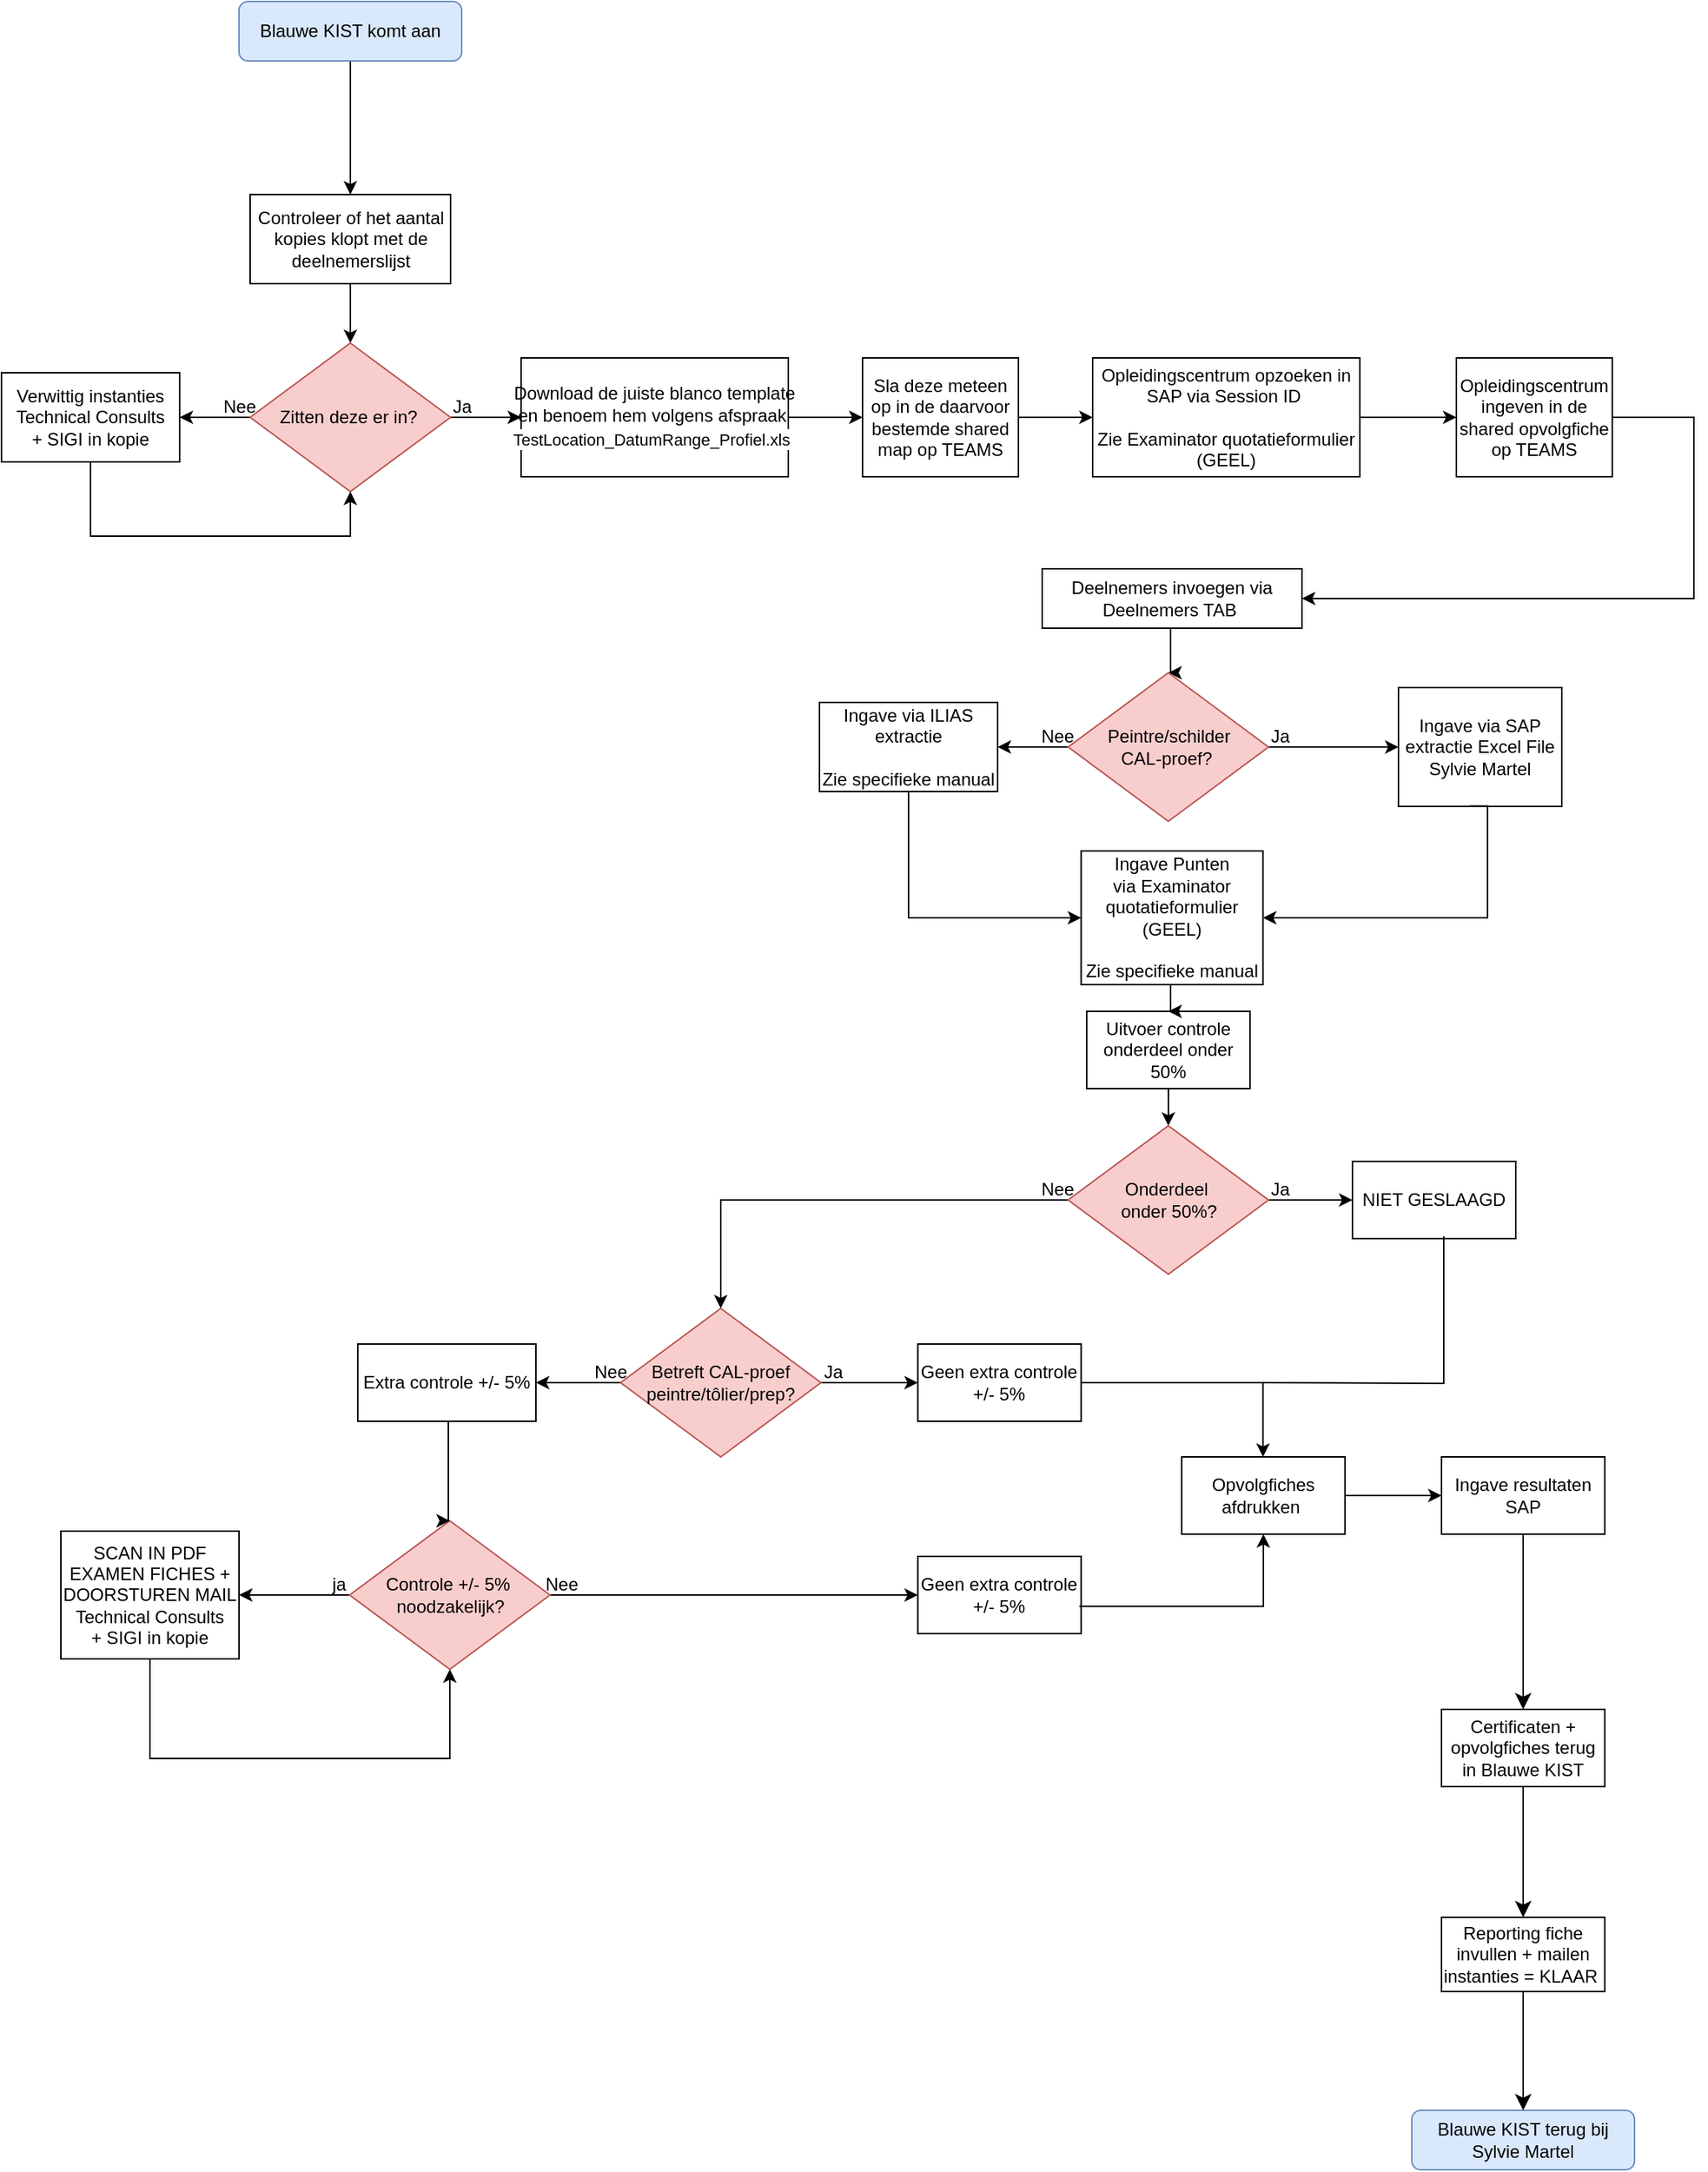 <mxfile version="24.0.7" type="github">
  <diagram id="C5RBs43oDa-KdzZeNtuy" name="Page-1">
    <mxGraphModel dx="1793" dy="1104" grid="1" gridSize="10" guides="1" tooltips="1" connect="1" arrows="1" fold="1" page="1" pageScale="1" pageWidth="1169" pageHeight="1654" math="0" shadow="0">
      <root>
        <mxCell id="WIyWlLk6GJQsqaUBKTNV-0" />
        <mxCell id="WIyWlLk6GJQsqaUBKTNV-1" parent="WIyWlLk6GJQsqaUBKTNV-0" />
        <mxCell id="_ugd1NsvXaMakMv1Sasn-6" style="edgeStyle=elbowEdgeStyle;rounded=0;orthogonalLoop=1;jettySize=auto;html=1;exitX=0.5;exitY=1;exitDx=0;exitDy=0;entryX=0.5;entryY=0;entryDx=0;entryDy=0;" parent="WIyWlLk6GJQsqaUBKTNV-1" source="WIyWlLk6GJQsqaUBKTNV-3" target="_ugd1NsvXaMakMv1Sasn-5" edge="1">
          <mxGeometry relative="1" as="geometry" />
        </mxCell>
        <mxCell id="WIyWlLk6GJQsqaUBKTNV-3" value="Blauwe KIST komt aan" style="rounded=1;whiteSpace=wrap;html=1;fontSize=12;glass=0;strokeWidth=1;shadow=0;fillColor=#dae8fc;strokeColor=#6c8ebf;" parent="WIyWlLk6GJQsqaUBKTNV-1" vertex="1">
          <mxGeometry x="175" y="40" width="150" height="40" as="geometry" />
        </mxCell>
        <mxCell id="_ugd1NsvXaMakMv1Sasn-10" style="edgeStyle=elbowEdgeStyle;rounded=0;orthogonalLoop=1;jettySize=auto;html=1;exitX=0.5;exitY=1;exitDx=0;exitDy=0;entryX=0.5;entryY=0;entryDx=0;entryDy=0;" parent="WIyWlLk6GJQsqaUBKTNV-1" source="_ugd1NsvXaMakMv1Sasn-5" target="_ugd1NsvXaMakMv1Sasn-9" edge="1">
          <mxGeometry relative="1" as="geometry" />
        </mxCell>
        <mxCell id="_ugd1NsvXaMakMv1Sasn-5" value="Controleer of het aantal kopies klopt met de deelnemerslijst" style="rounded=0;whiteSpace=wrap;html=1;" parent="WIyWlLk6GJQsqaUBKTNV-1" vertex="1">
          <mxGeometry x="182.5" y="170" width="135" height="60" as="geometry" />
        </mxCell>
        <mxCell id="_ugd1NsvXaMakMv1Sasn-7" value="Download de juiste blanco template en benoem hem volgens afspraak&amp;nbsp;&lt;div&gt;&lt;div&gt;&lt;span style=&quot;margin: 0px; padding: 0px; user-select: text; -webkit-user-drag: none; -webkit-tap-highlight-color: transparent; color: windowtext; text-align: left; background-color: rgb(255, 255, 255); font-family: Calibri, sans-serif; line-height: 17px; font-variant-ligatures: none !important;&quot; lang=&quot;EN-US&quot; class=&quot;TextRun SCXO190687860 BCX8&quot; data-contrast=&quot;auto&quot;&gt;&lt;font style=&quot;font-size: 11px;&quot;&gt;TestLocation_DatumRange_Profiel.xls&lt;/font&gt;&lt;/span&gt;&lt;span style=&quot;margin: 0px; padding: 0px; user-select: text; -webkit-user-drag: none; -webkit-tap-highlight-color: transparent; color: windowtext; text-align: left; background-color: rgb(255, 255, 255); font-size: 11pt; line-height: 17px; font-family: Calibri, sans-serif;&quot; class=&quot;EOP SCXO190687860 BCX8&quot;&gt;&amp;nbsp;&lt;/span&gt;&lt;/div&gt;&lt;/div&gt;" style="rounded=0;whiteSpace=wrap;html=1;" parent="WIyWlLk6GJQsqaUBKTNV-1" vertex="1">
          <mxGeometry x="365" y="280" width="180" height="80" as="geometry" />
        </mxCell>
        <mxCell id="_ugd1NsvXaMakMv1Sasn-8" value="Verwittig instanties&lt;div&gt;Technical Consult&lt;span style=&quot;background-color: initial;&quot;&gt;s&lt;/span&gt;&lt;/div&gt;&lt;div&gt;&lt;span style=&quot;background-color: initial;&quot;&gt;+ SIGI in kopie&lt;/span&gt;&lt;/div&gt;" style="rounded=0;whiteSpace=wrap;html=1;" parent="WIyWlLk6GJQsqaUBKTNV-1" vertex="1">
          <mxGeometry x="15" y="290" width="120" height="60" as="geometry" />
        </mxCell>
        <mxCell id="_ugd1NsvXaMakMv1Sasn-11" style="edgeStyle=elbowEdgeStyle;rounded=0;orthogonalLoop=1;jettySize=auto;html=1;exitX=1;exitY=0.5;exitDx=0;exitDy=0;entryX=0;entryY=0.5;entryDx=0;entryDy=0;" parent="WIyWlLk6GJQsqaUBKTNV-1" source="_ugd1NsvXaMakMv1Sasn-9" edge="1" target="_ugd1NsvXaMakMv1Sasn-7">
          <mxGeometry relative="1" as="geometry">
            <mxPoint x="375" y="300" as="targetPoint" />
          </mxGeometry>
        </mxCell>
        <mxCell id="_ugd1NsvXaMakMv1Sasn-12" style="edgeStyle=elbowEdgeStyle;rounded=0;orthogonalLoop=1;jettySize=auto;html=1;exitX=0;exitY=0.5;exitDx=0;exitDy=0;entryX=1;entryY=0.5;entryDx=0;entryDy=0;elbow=vertical;" parent="WIyWlLk6GJQsqaUBKTNV-1" source="_ugd1NsvXaMakMv1Sasn-9" edge="1" target="_ugd1NsvXaMakMv1Sasn-8">
          <mxGeometry relative="1" as="geometry">
            <mxPoint x="135" y="300" as="targetPoint" />
            <Array as="points">
              <mxPoint x="135" y="320" />
            </Array>
          </mxGeometry>
        </mxCell>
        <mxCell id="_ugd1NsvXaMakMv1Sasn-9" value="Zitten deze er in?&amp;nbsp;" style="rhombus;whiteSpace=wrap;html=1;fillColor=#f8cecc;strokeColor=#b85450;" parent="WIyWlLk6GJQsqaUBKTNV-1" vertex="1">
          <mxGeometry x="182.5" y="270" width="135" height="100" as="geometry" />
        </mxCell>
        <mxCell id="_ugd1NsvXaMakMv1Sasn-13" value="Nee" style="text;html=1;align=center;verticalAlign=middle;resizable=0;points=[];autosize=1;strokeColor=none;fillColor=none;" parent="WIyWlLk6GJQsqaUBKTNV-1" vertex="1">
          <mxGeometry x="150" y="298" width="50" height="30" as="geometry" />
        </mxCell>
        <mxCell id="_ugd1NsvXaMakMv1Sasn-14" value="Ja" style="text;html=1;align=center;verticalAlign=middle;resizable=0;points=[];autosize=1;strokeColor=none;fillColor=none;" parent="WIyWlLk6GJQsqaUBKTNV-1" vertex="1">
          <mxGeometry x="305" y="298" width="40" height="30" as="geometry" />
        </mxCell>
        <mxCell id="6afdchd-Iu1FxITVfSQp-12" style="edgeStyle=elbowEdgeStyle;rounded=0;orthogonalLoop=1;jettySize=auto;html=1;exitX=0.5;exitY=1;exitDx=0;exitDy=0;entryX=0.5;entryY=1;entryDx=0;entryDy=0;" edge="1" parent="WIyWlLk6GJQsqaUBKTNV-1" source="_ugd1NsvXaMakMv1Sasn-8" target="_ugd1NsvXaMakMv1Sasn-9">
          <mxGeometry relative="1" as="geometry">
            <mxPoint x="200" y="410" as="targetPoint" />
            <mxPoint x="133" y="410" as="sourcePoint" />
            <Array as="points">
              <mxPoint x="145" y="400" />
            </Array>
          </mxGeometry>
        </mxCell>
        <mxCell id="6afdchd-Iu1FxITVfSQp-14" style="edgeStyle=elbowEdgeStyle;rounded=0;orthogonalLoop=1;jettySize=auto;html=1;exitX=1;exitY=0.5;exitDx=0;exitDy=0;" edge="1" parent="WIyWlLk6GJQsqaUBKTNV-1" source="_ugd1NsvXaMakMv1Sasn-7">
          <mxGeometry relative="1" as="geometry">
            <mxPoint x="595" y="320" as="targetPoint" />
            <mxPoint x="515" y="270" as="sourcePoint" />
          </mxGeometry>
        </mxCell>
        <mxCell id="6afdchd-Iu1FxITVfSQp-15" value="Opleidingscentrum opzoeken in SAP via Session ID&amp;nbsp;&lt;div&gt;&lt;br&gt;&lt;/div&gt;&lt;div&gt;Zie Examinator quotatieformulier&lt;/div&gt;&lt;div&gt;(GEEL)&lt;/div&gt;" style="rounded=0;whiteSpace=wrap;html=1;" vertex="1" parent="WIyWlLk6GJQsqaUBKTNV-1">
          <mxGeometry x="750" y="280" width="180" height="80" as="geometry" />
        </mxCell>
        <mxCell id="6afdchd-Iu1FxITVfSQp-18" style="edgeStyle=elbowEdgeStyle;rounded=0;orthogonalLoop=1;jettySize=auto;html=1;exitX=1;exitY=0.5;exitDx=0;exitDy=0;entryX=0;entryY=0.5;entryDx=0;entryDy=0;" edge="1" parent="WIyWlLk6GJQsqaUBKTNV-1" target="6afdchd-Iu1FxITVfSQp-19" source="6afdchd-Iu1FxITVfSQp-15">
          <mxGeometry relative="1" as="geometry">
            <mxPoint x="887" y="430" as="targetPoint" />
            <mxPoint x="765" y="430" as="sourcePoint" />
          </mxGeometry>
        </mxCell>
        <mxCell id="6afdchd-Iu1FxITVfSQp-19" value="Opleidingscentrum ingeven in de shared opvolgfiche op TEAMS" style="rounded=0;whiteSpace=wrap;html=1;" vertex="1" parent="WIyWlLk6GJQsqaUBKTNV-1">
          <mxGeometry x="995" y="280" width="105" height="80" as="geometry" />
        </mxCell>
        <mxCell id="6afdchd-Iu1FxITVfSQp-21" value="Deelnemers invoegen via Deelnemers TAB&amp;nbsp;" style="rounded=0;whiteSpace=wrap;html=1;" vertex="1" parent="WIyWlLk6GJQsqaUBKTNV-1">
          <mxGeometry x="716" y="422" width="175" height="40" as="geometry" />
        </mxCell>
        <mxCell id="6afdchd-Iu1FxITVfSQp-22" style="edgeStyle=none;curved=1;rounded=0;orthogonalLoop=1;jettySize=auto;html=1;entryX=1;entryY=0.5;entryDx=0;entryDy=0;fontSize=12;startSize=8;endSize=8;" edge="1" parent="WIyWlLk6GJQsqaUBKTNV-1" source="6afdchd-Iu1FxITVfSQp-19" target="6afdchd-Iu1FxITVfSQp-19">
          <mxGeometry relative="1" as="geometry" />
        </mxCell>
        <mxCell id="6afdchd-Iu1FxITVfSQp-27" style="edgeStyle=elbowEdgeStyle;rounded=0;orthogonalLoop=1;jettySize=auto;html=1;entryX=1;entryY=0.5;entryDx=0;entryDy=0;exitX=1;exitY=0.5;exitDx=0;exitDy=0;" edge="1" parent="WIyWlLk6GJQsqaUBKTNV-1" source="6afdchd-Iu1FxITVfSQp-19" target="6afdchd-Iu1FxITVfSQp-21">
          <mxGeometry relative="1" as="geometry">
            <mxPoint x="872.5" y="580" as="targetPoint" />
            <mxPoint x="1125" y="400" as="sourcePoint" />
            <Array as="points">
              <mxPoint x="1155" y="390" />
            </Array>
          </mxGeometry>
        </mxCell>
        <mxCell id="6afdchd-Iu1FxITVfSQp-30" style="edgeStyle=elbowEdgeStyle;rounded=0;orthogonalLoop=1;jettySize=auto;html=1;exitX=0.5;exitY=1;exitDx=0;exitDy=0;entryX=0.5;entryY=0;entryDx=0;entryDy=0;" edge="1" parent="WIyWlLk6GJQsqaUBKTNV-1" target="6afdchd-Iu1FxITVfSQp-35" source="6afdchd-Iu1FxITVfSQp-21">
          <mxGeometry relative="1" as="geometry">
            <mxPoint x="801" y="542" as="sourcePoint" />
          </mxGeometry>
        </mxCell>
        <mxCell id="6afdchd-Iu1FxITVfSQp-31" value="Ingave via SAP extractie Excel File Sylvie Martel" style="rounded=0;whiteSpace=wrap;html=1;" vertex="1" parent="WIyWlLk6GJQsqaUBKTNV-1">
          <mxGeometry x="956" y="502" width="110" height="80" as="geometry" />
        </mxCell>
        <mxCell id="6afdchd-Iu1FxITVfSQp-32" value="Ingave via ILIAS extractie&lt;div&gt;&lt;br&gt;&lt;div&gt;Zie specifieke manual&lt;/div&gt;&lt;/div&gt;" style="rounded=0;whiteSpace=wrap;html=1;" vertex="1" parent="WIyWlLk6GJQsqaUBKTNV-1">
          <mxGeometry x="566" y="512" width="120" height="60" as="geometry" />
        </mxCell>
        <mxCell id="6afdchd-Iu1FxITVfSQp-33" style="edgeStyle=elbowEdgeStyle;rounded=0;orthogonalLoop=1;jettySize=auto;html=1;exitX=1;exitY=0.5;exitDx=0;exitDy=0;entryX=0;entryY=0.5;entryDx=0;entryDy=0;" edge="1" parent="WIyWlLk6GJQsqaUBKTNV-1" source="6afdchd-Iu1FxITVfSQp-35" target="6afdchd-Iu1FxITVfSQp-31">
          <mxGeometry relative="1" as="geometry">
            <mxPoint x="926" y="522" as="targetPoint" />
          </mxGeometry>
        </mxCell>
        <mxCell id="6afdchd-Iu1FxITVfSQp-34" style="edgeStyle=elbowEdgeStyle;rounded=0;orthogonalLoop=1;jettySize=auto;html=1;exitX=0;exitY=0.5;exitDx=0;exitDy=0;entryX=1;entryY=0.5;entryDx=0;entryDy=0;elbow=vertical;" edge="1" parent="WIyWlLk6GJQsqaUBKTNV-1" source="6afdchd-Iu1FxITVfSQp-35" target="6afdchd-Iu1FxITVfSQp-32">
          <mxGeometry relative="1" as="geometry">
            <mxPoint x="686" y="522" as="targetPoint" />
            <Array as="points">
              <mxPoint x="686" y="542" />
            </Array>
          </mxGeometry>
        </mxCell>
        <mxCell id="6afdchd-Iu1FxITVfSQp-35" value="Peintre/schilder&lt;div&gt;CAL-proef?&amp;nbsp;&lt;/div&gt;" style="rhombus;whiteSpace=wrap;html=1;fillColor=#f8cecc;strokeColor=#b85450;" vertex="1" parent="WIyWlLk6GJQsqaUBKTNV-1">
          <mxGeometry x="733.5" y="492" width="135" height="100" as="geometry" />
        </mxCell>
        <mxCell id="6afdchd-Iu1FxITVfSQp-36" value="Nee" style="text;html=1;align=center;verticalAlign=middle;resizable=0;points=[];autosize=1;strokeColor=none;fillColor=none;" vertex="1" parent="WIyWlLk6GJQsqaUBKTNV-1">
          <mxGeometry x="701" y="520" width="50" height="30" as="geometry" />
        </mxCell>
        <mxCell id="6afdchd-Iu1FxITVfSQp-37" value="Ja" style="text;html=1;align=center;verticalAlign=middle;resizable=0;points=[];autosize=1;strokeColor=none;fillColor=none;" vertex="1" parent="WIyWlLk6GJQsqaUBKTNV-1">
          <mxGeometry x="856" y="520" width="40" height="30" as="geometry" />
        </mxCell>
        <mxCell id="6afdchd-Iu1FxITVfSQp-39" value="Sla deze meteen op in de daarvoor bestemde shared map op TEAMS" style="rounded=0;whiteSpace=wrap;html=1;" vertex="1" parent="WIyWlLk6GJQsqaUBKTNV-1">
          <mxGeometry x="595" y="280" width="105" height="80" as="geometry" />
        </mxCell>
        <mxCell id="6afdchd-Iu1FxITVfSQp-41" style="edgeStyle=elbowEdgeStyle;rounded=0;orthogonalLoop=1;jettySize=auto;html=1;exitX=1;exitY=0.5;exitDx=0;exitDy=0;entryX=0;entryY=0.5;entryDx=0;entryDy=0;" edge="1" parent="WIyWlLk6GJQsqaUBKTNV-1" source="6afdchd-Iu1FxITVfSQp-39" target="6afdchd-Iu1FxITVfSQp-15">
          <mxGeometry relative="1" as="geometry">
            <mxPoint x="697.5" y="410" as="targetPoint" />
            <mxPoint x="632.5" y="410" as="sourcePoint" />
          </mxGeometry>
        </mxCell>
        <mxCell id="6afdchd-Iu1FxITVfSQp-46" value="Ingave Punten via&amp;nbsp;&lt;span style=&quot;background-color: initial;&quot;&gt;Examinator quotatieformulier&lt;/span&gt;&lt;div&gt;(GEEL)&lt;/div&gt;&lt;div&gt;&lt;br&gt;&lt;/div&gt;&lt;div&gt;Zie specifieke manual&lt;br&gt;&lt;/div&gt;" style="rounded=0;whiteSpace=wrap;html=1;" vertex="1" parent="WIyWlLk6GJQsqaUBKTNV-1">
          <mxGeometry x="742.25" y="612" width="122.5" height="90" as="geometry" />
        </mxCell>
        <mxCell id="6afdchd-Iu1FxITVfSQp-47" style="edgeStyle=elbowEdgeStyle;rounded=0;orthogonalLoop=1;jettySize=auto;html=1;exitX=0.5;exitY=1;exitDx=0;exitDy=0;entryX=0;entryY=0.5;entryDx=0;entryDy=0;" edge="1" parent="WIyWlLk6GJQsqaUBKTNV-1" source="6afdchd-Iu1FxITVfSQp-32" target="6afdchd-Iu1FxITVfSQp-46">
          <mxGeometry relative="1" as="geometry">
            <mxPoint x="716" y="772" as="targetPoint" />
            <mxPoint x="541" y="752" as="sourcePoint" />
            <Array as="points">
              <mxPoint x="626" y="692" />
            </Array>
          </mxGeometry>
        </mxCell>
        <mxCell id="6afdchd-Iu1FxITVfSQp-50" style="edgeStyle=elbowEdgeStyle;rounded=0;orthogonalLoop=1;jettySize=auto;html=1;exitX=0.435;exitY=0.997;exitDx=0;exitDy=0;exitPerimeter=0;entryX=1;entryY=0.5;entryDx=0;entryDy=0;" edge="1" parent="WIyWlLk6GJQsqaUBKTNV-1" source="6afdchd-Iu1FxITVfSQp-31" target="6afdchd-Iu1FxITVfSQp-46">
          <mxGeometry relative="1" as="geometry">
            <mxPoint x="956" y="722" as="targetPoint" />
            <mxPoint x="1016" y="592" as="sourcePoint" />
            <Array as="points">
              <mxPoint x="1016" y="672" />
            </Array>
          </mxGeometry>
        </mxCell>
        <mxCell id="6afdchd-Iu1FxITVfSQp-52" value="Uitvoer controle onderdeel onder 50%" style="rounded=0;whiteSpace=wrap;html=1;" vertex="1" parent="WIyWlLk6GJQsqaUBKTNV-1">
          <mxGeometry x="746" y="720" width="110" height="52" as="geometry" />
        </mxCell>
        <mxCell id="6afdchd-Iu1FxITVfSQp-62" style="edgeStyle=elbowEdgeStyle;rounded=0;orthogonalLoop=1;jettySize=auto;html=1;exitX=0.5;exitY=1;exitDx=0;exitDy=0;elbow=horizontal;entryX=0.5;entryY=0;entryDx=0;entryDy=0;" edge="1" parent="WIyWlLk6GJQsqaUBKTNV-1" source="6afdchd-Iu1FxITVfSQp-46" target="6afdchd-Iu1FxITVfSQp-52">
          <mxGeometry relative="1" as="geometry">
            <mxPoint x="805" y="760" as="targetPoint" />
            <mxPoint x="805.36" y="720" as="sourcePoint" />
          </mxGeometry>
        </mxCell>
        <mxCell id="6afdchd-Iu1FxITVfSQp-70" style="edgeStyle=elbowEdgeStyle;rounded=0;orthogonalLoop=1;jettySize=auto;html=1;exitX=0.5;exitY=1;exitDx=0;exitDy=0;entryX=0.5;entryY=0;entryDx=0;entryDy=0;" edge="1" parent="WIyWlLk6GJQsqaUBKTNV-1" target="6afdchd-Iu1FxITVfSQp-73" source="6afdchd-Iu1FxITVfSQp-52">
          <mxGeometry relative="1" as="geometry">
            <mxPoint x="800" y="790" as="sourcePoint" />
          </mxGeometry>
        </mxCell>
        <mxCell id="6afdchd-Iu1FxITVfSQp-71" style="edgeStyle=elbowEdgeStyle;rounded=0;orthogonalLoop=1;jettySize=auto;html=1;exitX=1;exitY=0.5;exitDx=0;exitDy=0;entryX=0;entryY=0.5;entryDx=0;entryDy=0;" edge="1" parent="WIyWlLk6GJQsqaUBKTNV-1" source="6afdchd-Iu1FxITVfSQp-73" target="6afdchd-Iu1FxITVfSQp-76">
          <mxGeometry relative="1" as="geometry">
            <mxPoint x="916" y="847" as="targetPoint" />
          </mxGeometry>
        </mxCell>
        <mxCell id="6afdchd-Iu1FxITVfSQp-72" style="edgeStyle=elbowEdgeStyle;rounded=0;orthogonalLoop=1;jettySize=auto;html=1;exitX=0;exitY=0.5;exitDx=0;exitDy=0;entryX=0.5;entryY=0;entryDx=0;entryDy=0;elbow=vertical;" edge="1" parent="WIyWlLk6GJQsqaUBKTNV-1" source="6afdchd-Iu1FxITVfSQp-73" target="6afdchd-Iu1FxITVfSQp-85">
          <mxGeometry relative="1" as="geometry">
            <mxPoint x="686" y="847" as="targetPoint" />
            <Array as="points">
              <mxPoint x="686" y="847" />
            </Array>
          </mxGeometry>
        </mxCell>
        <mxCell id="6afdchd-Iu1FxITVfSQp-73" value="Onderdeel&amp;nbsp;&lt;div&gt;onder&amp;nbsp;&lt;span style=&quot;background-color: initial;&quot;&gt;50%?&lt;/span&gt;&lt;/div&gt;" style="rhombus;whiteSpace=wrap;html=1;fillColor=#f8cecc;strokeColor=#b85450;" vertex="1" parent="WIyWlLk6GJQsqaUBKTNV-1">
          <mxGeometry x="733.5" y="797" width="135" height="100" as="geometry" />
        </mxCell>
        <mxCell id="6afdchd-Iu1FxITVfSQp-74" value="Nee" style="text;html=1;align=center;verticalAlign=middle;resizable=0;points=[];autosize=1;strokeColor=none;fillColor=none;" vertex="1" parent="WIyWlLk6GJQsqaUBKTNV-1">
          <mxGeometry x="701" y="825" width="50" height="30" as="geometry" />
        </mxCell>
        <mxCell id="6afdchd-Iu1FxITVfSQp-75" value="Ja" style="text;html=1;align=center;verticalAlign=middle;resizable=0;points=[];autosize=1;strokeColor=none;fillColor=none;" vertex="1" parent="WIyWlLk6GJQsqaUBKTNV-1">
          <mxGeometry x="856" y="825" width="40" height="30" as="geometry" />
        </mxCell>
        <mxCell id="6afdchd-Iu1FxITVfSQp-76" value="NIET GESLAAGD" style="rounded=0;whiteSpace=wrap;html=1;" vertex="1" parent="WIyWlLk6GJQsqaUBKTNV-1">
          <mxGeometry x="925" y="821" width="110" height="52" as="geometry" />
        </mxCell>
        <mxCell id="6afdchd-Iu1FxITVfSQp-83" style="edgeStyle=elbowEdgeStyle;rounded=0;orthogonalLoop=1;jettySize=auto;html=1;exitX=1;exitY=0.5;exitDx=0;exitDy=0;entryX=0;entryY=0.5;entryDx=0;entryDy=0;" edge="1" parent="WIyWlLk6GJQsqaUBKTNV-1" source="6afdchd-Iu1FxITVfSQp-85" target="6afdchd-Iu1FxITVfSQp-88">
          <mxGeometry relative="1" as="geometry">
            <mxPoint x="623.5" y="970" as="targetPoint" />
          </mxGeometry>
        </mxCell>
        <mxCell id="6afdchd-Iu1FxITVfSQp-84" style="edgeStyle=elbowEdgeStyle;rounded=0;orthogonalLoop=1;jettySize=auto;html=1;exitX=0;exitY=0.5;exitDx=0;exitDy=0;entryX=1;entryY=0.5;entryDx=0;entryDy=0;elbow=vertical;" edge="1" parent="WIyWlLk6GJQsqaUBKTNV-1" source="6afdchd-Iu1FxITVfSQp-85" target="6afdchd-Iu1FxITVfSQp-89">
          <mxGeometry relative="1" as="geometry">
            <mxPoint x="384.5" y="970" as="targetPoint" />
            <Array as="points">
              <mxPoint x="384.5" y="970" />
            </Array>
          </mxGeometry>
        </mxCell>
        <mxCell id="6afdchd-Iu1FxITVfSQp-85" value="Betreft CAL-proef peintre/tôlier/prep?" style="rhombus;whiteSpace=wrap;html=1;fillColor=#f8cecc;strokeColor=#b85450;" vertex="1" parent="WIyWlLk6GJQsqaUBKTNV-1">
          <mxGeometry x="432" y="920" width="135" height="100" as="geometry" />
        </mxCell>
        <mxCell id="6afdchd-Iu1FxITVfSQp-86" value="Nee" style="text;html=1;align=center;verticalAlign=middle;resizable=0;points=[];autosize=1;strokeColor=none;fillColor=none;" vertex="1" parent="WIyWlLk6GJQsqaUBKTNV-1">
          <mxGeometry x="399.5" y="948" width="50" height="30" as="geometry" />
        </mxCell>
        <mxCell id="6afdchd-Iu1FxITVfSQp-87" value="Ja" style="text;html=1;align=center;verticalAlign=middle;resizable=0;points=[];autosize=1;strokeColor=none;fillColor=none;" vertex="1" parent="WIyWlLk6GJQsqaUBKTNV-1">
          <mxGeometry x="554.5" y="948" width="40" height="30" as="geometry" />
        </mxCell>
        <mxCell id="6afdchd-Iu1FxITVfSQp-88" value="Geen extra controle +/- 5%" style="rounded=0;whiteSpace=wrap;html=1;" vertex="1" parent="WIyWlLk6GJQsqaUBKTNV-1">
          <mxGeometry x="632.25" y="944" width="110" height="52" as="geometry" />
        </mxCell>
        <mxCell id="6afdchd-Iu1FxITVfSQp-89" value="Extra controle +/- 5%" style="rounded=0;whiteSpace=wrap;html=1;" vertex="1" parent="WIyWlLk6GJQsqaUBKTNV-1">
          <mxGeometry x="255" y="944" width="120" height="52" as="geometry" />
        </mxCell>
        <mxCell id="6afdchd-Iu1FxITVfSQp-95" style="edgeStyle=elbowEdgeStyle;rounded=0;orthogonalLoop=1;jettySize=auto;html=1;exitX=1;exitY=0.5;exitDx=0;exitDy=0;entryX=0;entryY=0.5;entryDx=0;entryDy=0;" edge="1" parent="WIyWlLk6GJQsqaUBKTNV-1" source="6afdchd-Iu1FxITVfSQp-97" target="6afdchd-Iu1FxITVfSQp-100">
          <mxGeometry relative="1" as="geometry">
            <mxPoint x="441" y="1113" as="targetPoint" />
          </mxGeometry>
        </mxCell>
        <mxCell id="6afdchd-Iu1FxITVfSQp-96" style="edgeStyle=elbowEdgeStyle;rounded=0;orthogonalLoop=1;jettySize=auto;html=1;exitX=0;exitY=0.5;exitDx=0;exitDy=0;entryX=1;entryY=0.5;entryDx=0;entryDy=0;elbow=vertical;" edge="1" parent="WIyWlLk6GJQsqaUBKTNV-1" source="6afdchd-Iu1FxITVfSQp-97" target="6afdchd-Iu1FxITVfSQp-101">
          <mxGeometry relative="1" as="geometry">
            <mxPoint x="202" y="1113" as="targetPoint" />
            <Array as="points">
              <mxPoint x="202" y="1113" />
            </Array>
          </mxGeometry>
        </mxCell>
        <mxCell id="6afdchd-Iu1FxITVfSQp-97" value="Controle +/- 5%&amp;nbsp;&lt;div&gt;noodzakelijk?&lt;/div&gt;" style="rhombus;whiteSpace=wrap;html=1;fillColor=#f8cecc;strokeColor=#b85450;" vertex="1" parent="WIyWlLk6GJQsqaUBKTNV-1">
          <mxGeometry x="249.5" y="1063" width="135" height="100" as="geometry" />
        </mxCell>
        <mxCell id="6afdchd-Iu1FxITVfSQp-98" value="ja" style="text;html=1;align=center;verticalAlign=middle;resizable=0;points=[];autosize=1;strokeColor=none;fillColor=none;" vertex="1" parent="WIyWlLk6GJQsqaUBKTNV-1">
          <mxGeometry x="227" y="1091" width="30" height="30" as="geometry" />
        </mxCell>
        <mxCell id="6afdchd-Iu1FxITVfSQp-99" value="Nee" style="text;html=1;align=center;verticalAlign=middle;resizable=0;points=[];autosize=1;strokeColor=none;fillColor=none;" vertex="1" parent="WIyWlLk6GJQsqaUBKTNV-1">
          <mxGeometry x="367" y="1091" width="50" height="30" as="geometry" />
        </mxCell>
        <mxCell id="6afdchd-Iu1FxITVfSQp-100" value="Geen extra controle +/- 5%" style="rounded=0;whiteSpace=wrap;html=1;" vertex="1" parent="WIyWlLk6GJQsqaUBKTNV-1">
          <mxGeometry x="632.25" y="1087" width="110" height="52" as="geometry" />
        </mxCell>
        <mxCell id="6afdchd-Iu1FxITVfSQp-101" value="SCAN IN PDF EXAMEN FICHES + DOORSTUREN MAIL&lt;div&gt;Technical Consults&lt;br&gt;&lt;div&gt;+ SIGI in kopie&lt;br&gt;&lt;/div&gt;&lt;/div&gt;" style="rounded=0;whiteSpace=wrap;html=1;" vertex="1" parent="WIyWlLk6GJQsqaUBKTNV-1">
          <mxGeometry x="55" y="1070" width="120" height="86" as="geometry" />
        </mxCell>
        <mxCell id="6afdchd-Iu1FxITVfSQp-102" style="edgeStyle=elbowEdgeStyle;rounded=0;orthogonalLoop=1;jettySize=auto;html=1;entryX=0.5;entryY=0;entryDx=0;entryDy=0;exitX=0.5;exitY=1;exitDx=0;exitDy=0;" edge="1" parent="WIyWlLk6GJQsqaUBKTNV-1" source="6afdchd-Iu1FxITVfSQp-89" target="6afdchd-Iu1FxITVfSQp-97">
          <mxGeometry relative="1" as="geometry">
            <mxPoint x="129" y="978" as="sourcePoint" />
            <mxPoint x="55" y="990" as="targetPoint" />
          </mxGeometry>
        </mxCell>
        <mxCell id="6afdchd-Iu1FxITVfSQp-108" style="edgeStyle=elbowEdgeStyle;rounded=0;orthogonalLoop=1;jettySize=auto;html=1;exitX=0.5;exitY=1;exitDx=0;exitDy=0;entryX=0.5;entryY=1;entryDx=0;entryDy=0;" edge="1" parent="WIyWlLk6GJQsqaUBKTNV-1" source="6afdchd-Iu1FxITVfSQp-101" target="6afdchd-Iu1FxITVfSQp-97">
          <mxGeometry relative="1" as="geometry">
            <mxPoint x="320" y="1243" as="targetPoint" />
            <mxPoint x="145" y="1223" as="sourcePoint" />
            <Array as="points">
              <mxPoint x="215" y="1223" />
            </Array>
          </mxGeometry>
        </mxCell>
        <mxCell id="6afdchd-Iu1FxITVfSQp-110" value="Opvolgfiches afdrukken&amp;nbsp;" style="rounded=0;whiteSpace=wrap;html=1;" vertex="1" parent="WIyWlLk6GJQsqaUBKTNV-1">
          <mxGeometry x="810" y="1020" width="110" height="52" as="geometry" />
        </mxCell>
        <mxCell id="6afdchd-Iu1FxITVfSQp-111" style="edgeStyle=elbowEdgeStyle;rounded=0;orthogonalLoop=1;jettySize=auto;html=1;entryX=0.5;entryY=1;entryDx=0;entryDy=0;exitX=0.989;exitY=0.647;exitDx=0;exitDy=0;exitPerimeter=0;" edge="1" parent="WIyWlLk6GJQsqaUBKTNV-1" source="6afdchd-Iu1FxITVfSQp-100" target="6afdchd-Iu1FxITVfSQp-110">
          <mxGeometry relative="1" as="geometry">
            <mxPoint x="867" y="1183" as="targetPoint" />
            <mxPoint x="760" y="1121" as="sourcePoint" />
            <Array as="points">
              <mxPoint x="865" y="1108" />
              <mxPoint x="820" y="1138" />
              <mxPoint x="750" y="1128" />
            </Array>
          </mxGeometry>
        </mxCell>
        <mxCell id="6afdchd-Iu1FxITVfSQp-112" style="edgeStyle=elbowEdgeStyle;rounded=0;orthogonalLoop=1;jettySize=auto;html=1;entryX=0.5;entryY=0;entryDx=0;entryDy=0;exitX=1;exitY=0.5;exitDx=0;exitDy=0;" edge="1" parent="WIyWlLk6GJQsqaUBKTNV-1" source="6afdchd-Iu1FxITVfSQp-88" target="6afdchd-Iu1FxITVfSQp-110">
          <mxGeometry relative="1" as="geometry">
            <mxPoint x="868.75" y="990" as="targetPoint" />
            <mxPoint x="765" y="970" as="sourcePoint" />
            <Array as="points">
              <mxPoint x="864.75" y="980" />
              <mxPoint x="819.75" y="1010" />
              <mxPoint x="749.75" y="1000" />
            </Array>
          </mxGeometry>
        </mxCell>
        <mxCell id="6afdchd-Iu1FxITVfSQp-123" style="edgeStyle=none;curved=1;rounded=0;orthogonalLoop=1;jettySize=auto;html=1;exitX=0.5;exitY=1;exitDx=0;exitDy=0;entryX=0.5;entryY=0;entryDx=0;entryDy=0;fontSize=12;startSize=8;endSize=8;" edge="1" parent="WIyWlLk6GJQsqaUBKTNV-1" source="6afdchd-Iu1FxITVfSQp-113" target="6afdchd-Iu1FxITVfSQp-121">
          <mxGeometry relative="1" as="geometry" />
        </mxCell>
        <mxCell id="6afdchd-Iu1FxITVfSQp-113" value="Ingave resultaten SAP" style="rounded=0;whiteSpace=wrap;html=1;" vertex="1" parent="WIyWlLk6GJQsqaUBKTNV-1">
          <mxGeometry x="985" y="1020" width="110" height="52" as="geometry" />
        </mxCell>
        <mxCell id="6afdchd-Iu1FxITVfSQp-115" style="edgeStyle=elbowEdgeStyle;rounded=0;orthogonalLoop=1;jettySize=auto;html=1;exitX=1;exitY=0.5;exitDx=0;exitDy=0;" edge="1" parent="WIyWlLk6GJQsqaUBKTNV-1" source="6afdchd-Iu1FxITVfSQp-110" target="6afdchd-Iu1FxITVfSQp-113">
          <mxGeometry relative="1" as="geometry">
            <mxPoint x="990" y="1045.55" as="targetPoint" />
            <mxPoint x="925" y="1045.55" as="sourcePoint" />
          </mxGeometry>
        </mxCell>
        <mxCell id="6afdchd-Iu1FxITVfSQp-120" value="" style="endArrow=none;html=1;rounded=0;fontSize=12;startSize=8;endSize=8;entryX=0.559;entryY=0.972;entryDx=0;entryDy=0;entryPerimeter=0;edgeStyle=orthogonalEdgeStyle;" edge="1" parent="WIyWlLk6GJQsqaUBKTNV-1" target="6afdchd-Iu1FxITVfSQp-76">
          <mxGeometry width="50" height="50" relative="1" as="geometry">
            <mxPoint x="865" y="970" as="sourcePoint" />
            <mxPoint x="985" y="880" as="targetPoint" />
          </mxGeometry>
        </mxCell>
        <mxCell id="6afdchd-Iu1FxITVfSQp-128" style="edgeStyle=none;curved=1;rounded=0;orthogonalLoop=1;jettySize=auto;html=1;exitX=0.5;exitY=1;exitDx=0;exitDy=0;entryX=0.5;entryY=0;entryDx=0;entryDy=0;fontSize=12;startSize=8;endSize=8;" edge="1" parent="WIyWlLk6GJQsqaUBKTNV-1" source="6afdchd-Iu1FxITVfSQp-121" target="6afdchd-Iu1FxITVfSQp-127">
          <mxGeometry relative="1" as="geometry" />
        </mxCell>
        <mxCell id="6afdchd-Iu1FxITVfSQp-121" value="Certificaten + opvolgfiches terug in Blauwe KIST" style="rounded=0;whiteSpace=wrap;html=1;" vertex="1" parent="WIyWlLk6GJQsqaUBKTNV-1">
          <mxGeometry x="985" y="1190" width="110" height="52" as="geometry" />
        </mxCell>
        <mxCell id="6afdchd-Iu1FxITVfSQp-125" value="Blauwe KIST terug bij Sylvie Martel" style="rounded=1;whiteSpace=wrap;html=1;fontSize=12;glass=0;strokeWidth=1;shadow=0;fillColor=#dae8fc;strokeColor=#6c8ebf;" vertex="1" parent="WIyWlLk6GJQsqaUBKTNV-1">
          <mxGeometry x="965" y="1460" width="150" height="40" as="geometry" />
        </mxCell>
        <mxCell id="6afdchd-Iu1FxITVfSQp-129" style="edgeStyle=none;curved=1;rounded=0;orthogonalLoop=1;jettySize=auto;html=1;exitX=0.5;exitY=1;exitDx=0;exitDy=0;entryX=0.5;entryY=0;entryDx=0;entryDy=0;fontSize=12;startSize=8;endSize=8;" edge="1" parent="WIyWlLk6GJQsqaUBKTNV-1" source="6afdchd-Iu1FxITVfSQp-127" target="6afdchd-Iu1FxITVfSQp-125">
          <mxGeometry relative="1" as="geometry" />
        </mxCell>
        <mxCell id="6afdchd-Iu1FxITVfSQp-127" value="Reporting fiche invullen + mailen instanties = KLAAR&amp;nbsp;" style="rounded=0;whiteSpace=wrap;html=1;" vertex="1" parent="WIyWlLk6GJQsqaUBKTNV-1">
          <mxGeometry x="985" y="1330" width="110" height="50" as="geometry" />
        </mxCell>
      </root>
    </mxGraphModel>
  </diagram>
</mxfile>
